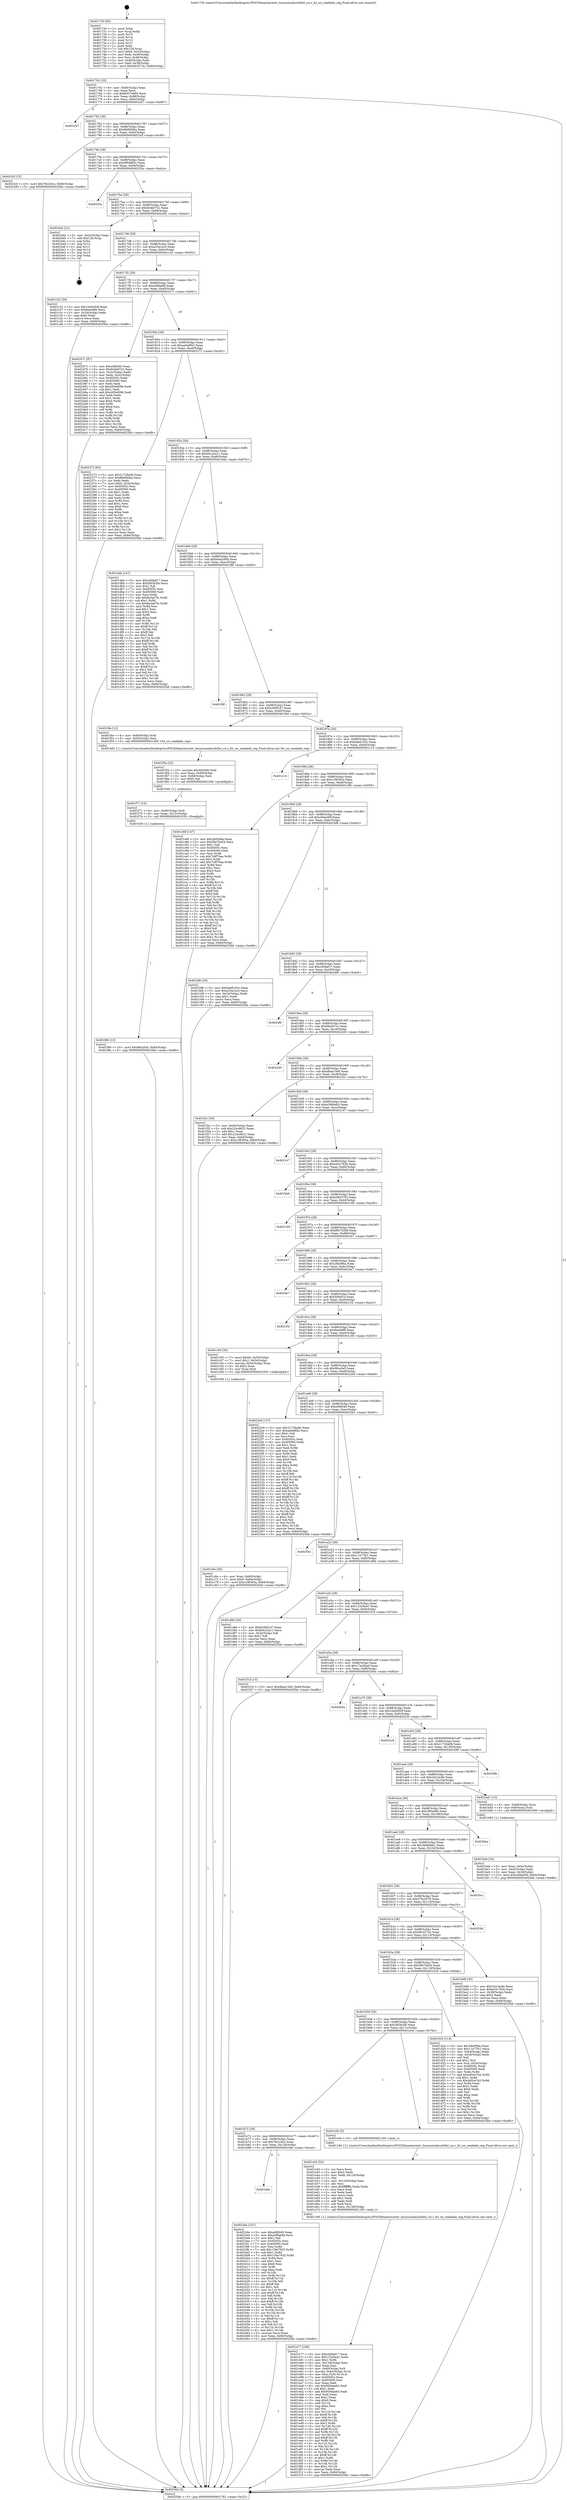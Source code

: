 digraph "0x401730" {
  label = "0x401730 (/mnt/c/Users/mathe/Desktop/tcc/POCII/binaries/extr_linuxsoundsocfslfsl_ssi.c_fsl_ssi_readable_reg_Final-ollvm.out::main(0))"
  labelloc = "t"
  node[shape=record]

  Entry [label="",width=0.3,height=0.3,shape=circle,fillcolor=black,style=filled]
  "0x401762" [label="{
     0x401762 [32]\l
     | [instrs]\l
     &nbsp;&nbsp;0x401762 \<+6\>: mov -0x84(%rbp),%eax\l
     &nbsp;&nbsp;0x401768 \<+2\>: mov %eax,%ecx\l
     &nbsp;&nbsp;0x40176a \<+6\>: sub $0x8457e69d,%ecx\l
     &nbsp;&nbsp;0x401770 \<+6\>: mov %eax,-0x88(%rbp)\l
     &nbsp;&nbsp;0x401776 \<+6\>: mov %ecx,-0x8c(%rbp)\l
     &nbsp;&nbsp;0x40177c \<+6\>: je 00000000004022b7 \<main+0xb87\>\l
  }"]
  "0x4022b7" [label="{
     0x4022b7\l
  }", style=dashed]
  "0x401782" [label="{
     0x401782 [28]\l
     | [instrs]\l
     &nbsp;&nbsp;0x401782 \<+5\>: jmp 0000000000401787 \<main+0x57\>\l
     &nbsp;&nbsp;0x401787 \<+6\>: mov -0x88(%rbp),%eax\l
     &nbsp;&nbsp;0x40178d \<+5\>: sub $0x8b6f40ba,%eax\l
     &nbsp;&nbsp;0x401792 \<+6\>: mov %eax,-0x90(%rbp)\l
     &nbsp;&nbsp;0x401798 \<+6\>: je 00000000004023cf \<main+0xc9f\>\l
  }"]
  Exit [label="",width=0.3,height=0.3,shape=circle,fillcolor=black,style=filled,peripheries=2]
  "0x4023cf" [label="{
     0x4023cf [15]\l
     | [instrs]\l
     &nbsp;&nbsp;0x4023cf \<+10\>: movl $0x7fe224cc,-0x84(%rbp)\l
     &nbsp;&nbsp;0x4023d9 \<+5\>: jmp 00000000004025bb \<main+0xe8b\>\l
  }"]
  "0x40179e" [label="{
     0x40179e [28]\l
     | [instrs]\l
     &nbsp;&nbsp;0x40179e \<+5\>: jmp 00000000004017a3 \<main+0x73\>\l
     &nbsp;&nbsp;0x4017a3 \<+6\>: mov -0x88(%rbp),%eax\l
     &nbsp;&nbsp;0x4017a9 \<+5\>: sub $0x996d8f3c,%eax\l
     &nbsp;&nbsp;0x4017ae \<+6\>: mov %eax,-0x94(%rbp)\l
     &nbsp;&nbsp;0x4017b4 \<+6\>: je 000000000040255a \<main+0xe2a\>\l
  }"]
  "0x401b8e" [label="{
     0x401b8e\l
  }", style=dashed]
  "0x40255a" [label="{
     0x40255a\l
  }", style=dashed]
  "0x4017ba" [label="{
     0x4017ba [28]\l
     | [instrs]\l
     &nbsp;&nbsp;0x4017ba \<+5\>: jmp 00000000004017bf \<main+0x8f\>\l
     &nbsp;&nbsp;0x4017bf \<+6\>: mov -0x88(%rbp),%eax\l
     &nbsp;&nbsp;0x4017c5 \<+5\>: sub $0x9c4b6741,%eax\l
     &nbsp;&nbsp;0x4017ca \<+6\>: mov %eax,-0x98(%rbp)\l
     &nbsp;&nbsp;0x4017d0 \<+6\>: je 00000000004024d2 \<main+0xda2\>\l
  }"]
  "0x4023de" [label="{
     0x4023de [147]\l
     | [instrs]\l
     &nbsp;&nbsp;0x4023de \<+5\>: mov $0xe0fd040,%eax\l
     &nbsp;&nbsp;0x4023e3 \<+5\>: mov $0xa5f6abfd,%ecx\l
     &nbsp;&nbsp;0x4023e8 \<+2\>: mov $0x1,%dl\l
     &nbsp;&nbsp;0x4023ea \<+7\>: mov 0x40505c,%esi\l
     &nbsp;&nbsp;0x4023f1 \<+7\>: mov 0x405060,%edi\l
     &nbsp;&nbsp;0x4023f8 \<+3\>: mov %esi,%r8d\l
     &nbsp;&nbsp;0x4023fb \<+7\>: add $0x139a7925,%r8d\l
     &nbsp;&nbsp;0x402402 \<+4\>: sub $0x1,%r8d\l
     &nbsp;&nbsp;0x402406 \<+7\>: sub $0x139a7925,%r8d\l
     &nbsp;&nbsp;0x40240d \<+4\>: imul %r8d,%esi\l
     &nbsp;&nbsp;0x402411 \<+3\>: and $0x1,%esi\l
     &nbsp;&nbsp;0x402414 \<+3\>: cmp $0x0,%esi\l
     &nbsp;&nbsp;0x402417 \<+4\>: sete %r9b\l
     &nbsp;&nbsp;0x40241b \<+3\>: cmp $0xa,%edi\l
     &nbsp;&nbsp;0x40241e \<+4\>: setl %r10b\l
     &nbsp;&nbsp;0x402422 \<+3\>: mov %r9b,%r11b\l
     &nbsp;&nbsp;0x402425 \<+4\>: xor $0xff,%r11b\l
     &nbsp;&nbsp;0x402429 \<+3\>: mov %r10b,%bl\l
     &nbsp;&nbsp;0x40242c \<+3\>: xor $0xff,%bl\l
     &nbsp;&nbsp;0x40242f \<+3\>: xor $0x1,%dl\l
     &nbsp;&nbsp;0x402432 \<+3\>: mov %r11b,%r14b\l
     &nbsp;&nbsp;0x402435 \<+4\>: and $0xff,%r14b\l
     &nbsp;&nbsp;0x402439 \<+3\>: and %dl,%r9b\l
     &nbsp;&nbsp;0x40243c \<+3\>: mov %bl,%r15b\l
     &nbsp;&nbsp;0x40243f \<+4\>: and $0xff,%r15b\l
     &nbsp;&nbsp;0x402443 \<+3\>: and %dl,%r10b\l
     &nbsp;&nbsp;0x402446 \<+3\>: or %r9b,%r14b\l
     &nbsp;&nbsp;0x402449 \<+3\>: or %r10b,%r15b\l
     &nbsp;&nbsp;0x40244c \<+3\>: xor %r15b,%r14b\l
     &nbsp;&nbsp;0x40244f \<+3\>: or %bl,%r11b\l
     &nbsp;&nbsp;0x402452 \<+4\>: xor $0xff,%r11b\l
     &nbsp;&nbsp;0x402456 \<+3\>: or $0x1,%dl\l
     &nbsp;&nbsp;0x402459 \<+3\>: and %dl,%r11b\l
     &nbsp;&nbsp;0x40245c \<+3\>: or %r11b,%r14b\l
     &nbsp;&nbsp;0x40245f \<+4\>: test $0x1,%r14b\l
     &nbsp;&nbsp;0x402463 \<+3\>: cmovne %ecx,%eax\l
     &nbsp;&nbsp;0x402466 \<+6\>: mov %eax,-0x84(%rbp)\l
     &nbsp;&nbsp;0x40246c \<+5\>: jmp 00000000004025bb \<main+0xe8b\>\l
  }"]
  "0x4024d2" [label="{
     0x4024d2 [21]\l
     | [instrs]\l
     &nbsp;&nbsp;0x4024d2 \<+3\>: mov -0x2c(%rbp),%eax\l
     &nbsp;&nbsp;0x4024d5 \<+7\>: add $0x128,%rsp\l
     &nbsp;&nbsp;0x4024dc \<+1\>: pop %rbx\l
     &nbsp;&nbsp;0x4024dd \<+2\>: pop %r12\l
     &nbsp;&nbsp;0x4024df \<+2\>: pop %r13\l
     &nbsp;&nbsp;0x4024e1 \<+2\>: pop %r14\l
     &nbsp;&nbsp;0x4024e3 \<+2\>: pop %r15\l
     &nbsp;&nbsp;0x4024e5 \<+1\>: pop %rbp\l
     &nbsp;&nbsp;0x4024e6 \<+1\>: ret\l
  }"]
  "0x4017d6" [label="{
     0x4017d6 [28]\l
     | [instrs]\l
     &nbsp;&nbsp;0x4017d6 \<+5\>: jmp 00000000004017db \<main+0xab\>\l
     &nbsp;&nbsp;0x4017db \<+6\>: mov -0x88(%rbp),%eax\l
     &nbsp;&nbsp;0x4017e1 \<+5\>: sub $0xa33a1ec5,%eax\l
     &nbsp;&nbsp;0x4017e6 \<+6\>: mov %eax,-0x9c(%rbp)\l
     &nbsp;&nbsp;0x4017ec \<+6\>: je 0000000000401c32 \<main+0x502\>\l
  }"]
  "0x401f80" [label="{
     0x401f80 [15]\l
     | [instrs]\l
     &nbsp;&nbsp;0x401f80 \<+10\>: movl $0x98ca5a5,-0x84(%rbp)\l
     &nbsp;&nbsp;0x401f8a \<+5\>: jmp 00000000004025bb \<main+0xe8b\>\l
  }"]
  "0x401c32" [label="{
     0x401c32 [30]\l
     | [instrs]\l
     &nbsp;&nbsp;0x401c32 \<+5\>: mov $0x1bd5d50f,%eax\l
     &nbsp;&nbsp;0x401c37 \<+5\>: mov $0x6ee9df8,%ecx\l
     &nbsp;&nbsp;0x401c3c \<+3\>: mov -0x34(%rbp),%edx\l
     &nbsp;&nbsp;0x401c3f \<+3\>: cmp $0x0,%edx\l
     &nbsp;&nbsp;0x401c42 \<+3\>: cmove %ecx,%eax\l
     &nbsp;&nbsp;0x401c45 \<+6\>: mov %eax,-0x84(%rbp)\l
     &nbsp;&nbsp;0x401c4b \<+5\>: jmp 00000000004025bb \<main+0xe8b\>\l
  }"]
  "0x4017f2" [label="{
     0x4017f2 [28]\l
     | [instrs]\l
     &nbsp;&nbsp;0x4017f2 \<+5\>: jmp 00000000004017f7 \<main+0xc7\>\l
     &nbsp;&nbsp;0x4017f7 \<+6\>: mov -0x88(%rbp),%eax\l
     &nbsp;&nbsp;0x4017fd \<+5\>: sub $0xa5f6abfd,%eax\l
     &nbsp;&nbsp;0x401802 \<+6\>: mov %eax,-0xa0(%rbp)\l
     &nbsp;&nbsp;0x401808 \<+6\>: je 0000000000402471 \<main+0xd41\>\l
  }"]
  "0x401f71" [label="{
     0x401f71 [15]\l
     | [instrs]\l
     &nbsp;&nbsp;0x401f71 \<+4\>: mov -0x60(%rbp),%rdi\l
     &nbsp;&nbsp;0x401f75 \<+6\>: mov %eax,-0x12c(%rbp)\l
     &nbsp;&nbsp;0x401f7b \<+5\>: call 0000000000401030 \<free@plt\>\l
     | [calls]\l
     &nbsp;&nbsp;0x401030 \{1\} (unknown)\l
  }"]
  "0x402471" [label="{
     0x402471 [97]\l
     | [instrs]\l
     &nbsp;&nbsp;0x402471 \<+5\>: mov $0xe0fd040,%eax\l
     &nbsp;&nbsp;0x402476 \<+5\>: mov $0x9c4b6741,%ecx\l
     &nbsp;&nbsp;0x40247b \<+3\>: mov -0x3c(%rbp),%edx\l
     &nbsp;&nbsp;0x40247e \<+3\>: mov %edx,-0x2c(%rbp)\l
     &nbsp;&nbsp;0x402481 \<+7\>: mov 0x40505c,%edx\l
     &nbsp;&nbsp;0x402488 \<+7\>: mov 0x405060,%esi\l
     &nbsp;&nbsp;0x40248f \<+2\>: mov %edx,%edi\l
     &nbsp;&nbsp;0x402491 \<+6\>: sub $0xc65bd09b,%edi\l
     &nbsp;&nbsp;0x402497 \<+3\>: sub $0x1,%edi\l
     &nbsp;&nbsp;0x40249a \<+6\>: add $0xc65bd09b,%edi\l
     &nbsp;&nbsp;0x4024a0 \<+3\>: imul %edi,%edx\l
     &nbsp;&nbsp;0x4024a3 \<+3\>: and $0x1,%edx\l
     &nbsp;&nbsp;0x4024a6 \<+3\>: cmp $0x0,%edx\l
     &nbsp;&nbsp;0x4024a9 \<+4\>: sete %r8b\l
     &nbsp;&nbsp;0x4024ad \<+3\>: cmp $0xa,%esi\l
     &nbsp;&nbsp;0x4024b0 \<+4\>: setl %r9b\l
     &nbsp;&nbsp;0x4024b4 \<+3\>: mov %r8b,%r10b\l
     &nbsp;&nbsp;0x4024b7 \<+3\>: and %r9b,%r10b\l
     &nbsp;&nbsp;0x4024ba \<+3\>: xor %r9b,%r8b\l
     &nbsp;&nbsp;0x4024bd \<+3\>: or %r8b,%r10b\l
     &nbsp;&nbsp;0x4024c0 \<+4\>: test $0x1,%r10b\l
     &nbsp;&nbsp;0x4024c4 \<+3\>: cmovne %ecx,%eax\l
     &nbsp;&nbsp;0x4024c7 \<+6\>: mov %eax,-0x84(%rbp)\l
     &nbsp;&nbsp;0x4024cd \<+5\>: jmp 00000000004025bb \<main+0xe8b\>\l
  }"]
  "0x40180e" [label="{
     0x40180e [28]\l
     | [instrs]\l
     &nbsp;&nbsp;0x40180e \<+5\>: jmp 0000000000401813 \<main+0xe3\>\l
     &nbsp;&nbsp;0x401813 \<+6\>: mov -0x88(%rbp),%eax\l
     &nbsp;&nbsp;0x401819 \<+5\>: sub $0xaa6af6b2,%eax\l
     &nbsp;&nbsp;0x40181e \<+6\>: mov %eax,-0xa4(%rbp)\l
     &nbsp;&nbsp;0x401824 \<+6\>: je 0000000000402372 \<main+0xc42\>\l
  }"]
  "0x401f5a" [label="{
     0x401f5a [23]\l
     | [instrs]\l
     &nbsp;&nbsp;0x401f5a \<+10\>: movabs $0x4030d6,%rdi\l
     &nbsp;&nbsp;0x401f64 \<+3\>: mov %eax,-0x68(%rbp)\l
     &nbsp;&nbsp;0x401f67 \<+3\>: mov -0x68(%rbp),%esi\l
     &nbsp;&nbsp;0x401f6a \<+2\>: mov $0x0,%al\l
     &nbsp;&nbsp;0x401f6c \<+5\>: call 0000000000401040 \<printf@plt\>\l
     | [calls]\l
     &nbsp;&nbsp;0x401040 \{1\} (unknown)\l
  }"]
  "0x402372" [label="{
     0x402372 [93]\l
     | [instrs]\l
     &nbsp;&nbsp;0x402372 \<+5\>: mov $0x21726a0b,%eax\l
     &nbsp;&nbsp;0x402377 \<+5\>: mov $0x8b6f40ba,%ecx\l
     &nbsp;&nbsp;0x40237c \<+2\>: xor %edx,%edx\l
     &nbsp;&nbsp;0x40237e \<+7\>: movl $0x0,-0x3c(%rbp)\l
     &nbsp;&nbsp;0x402385 \<+7\>: mov 0x40505c,%esi\l
     &nbsp;&nbsp;0x40238c \<+7\>: mov 0x405060,%edi\l
     &nbsp;&nbsp;0x402393 \<+3\>: sub $0x1,%edx\l
     &nbsp;&nbsp;0x402396 \<+3\>: mov %esi,%r8d\l
     &nbsp;&nbsp;0x402399 \<+3\>: add %edx,%r8d\l
     &nbsp;&nbsp;0x40239c \<+4\>: imul %r8d,%esi\l
     &nbsp;&nbsp;0x4023a0 \<+3\>: and $0x1,%esi\l
     &nbsp;&nbsp;0x4023a3 \<+3\>: cmp $0x0,%esi\l
     &nbsp;&nbsp;0x4023a6 \<+4\>: sete %r9b\l
     &nbsp;&nbsp;0x4023aa \<+3\>: cmp $0xa,%edi\l
     &nbsp;&nbsp;0x4023ad \<+4\>: setl %r10b\l
     &nbsp;&nbsp;0x4023b1 \<+3\>: mov %r9b,%r11b\l
     &nbsp;&nbsp;0x4023b4 \<+3\>: and %r10b,%r11b\l
     &nbsp;&nbsp;0x4023b7 \<+3\>: xor %r10b,%r9b\l
     &nbsp;&nbsp;0x4023ba \<+3\>: or %r9b,%r11b\l
     &nbsp;&nbsp;0x4023bd \<+4\>: test $0x1,%r11b\l
     &nbsp;&nbsp;0x4023c1 \<+3\>: cmovne %ecx,%eax\l
     &nbsp;&nbsp;0x4023c4 \<+6\>: mov %eax,-0x84(%rbp)\l
     &nbsp;&nbsp;0x4023ca \<+5\>: jmp 00000000004025bb \<main+0xe8b\>\l
  }"]
  "0x40182a" [label="{
     0x40182a [28]\l
     | [instrs]\l
     &nbsp;&nbsp;0x40182a \<+5\>: jmp 000000000040182f \<main+0xff\>\l
     &nbsp;&nbsp;0x40182f \<+6\>: mov -0x88(%rbp),%eax\l
     &nbsp;&nbsp;0x401835 \<+5\>: sub $0xb0c22a11,%eax\l
     &nbsp;&nbsp;0x40183a \<+6\>: mov %eax,-0xa8(%rbp)\l
     &nbsp;&nbsp;0x401840 \<+6\>: je 0000000000401dab \<main+0x67b\>\l
  }"]
  "0x401e77" [label="{
     0x401e77 [166]\l
     | [instrs]\l
     &nbsp;&nbsp;0x401e77 \<+5\>: mov $0xcd58af17,%ecx\l
     &nbsp;&nbsp;0x401e7c \<+5\>: mov $0x12326e41,%edx\l
     &nbsp;&nbsp;0x401e81 \<+3\>: mov $0x1,%r8b\l
     &nbsp;&nbsp;0x401e84 \<+6\>: mov -0x128(%rbp),%esi\l
     &nbsp;&nbsp;0x401e8a \<+3\>: imul %eax,%esi\l
     &nbsp;&nbsp;0x401e8d \<+4\>: mov -0x60(%rbp),%r9\l
     &nbsp;&nbsp;0x401e91 \<+4\>: movslq -0x64(%rbp),%r10\l
     &nbsp;&nbsp;0x401e95 \<+4\>: mov %esi,(%r9,%r10,4)\l
     &nbsp;&nbsp;0x401e99 \<+7\>: mov 0x40505c,%eax\l
     &nbsp;&nbsp;0x401ea0 \<+7\>: mov 0x405060,%esi\l
     &nbsp;&nbsp;0x401ea7 \<+2\>: mov %eax,%edi\l
     &nbsp;&nbsp;0x401ea9 \<+6\>: sub $0x950dae63,%edi\l
     &nbsp;&nbsp;0x401eaf \<+3\>: sub $0x1,%edi\l
     &nbsp;&nbsp;0x401eb2 \<+6\>: add $0x950dae63,%edi\l
     &nbsp;&nbsp;0x401eb8 \<+3\>: imul %edi,%eax\l
     &nbsp;&nbsp;0x401ebb \<+3\>: and $0x1,%eax\l
     &nbsp;&nbsp;0x401ebe \<+3\>: cmp $0x0,%eax\l
     &nbsp;&nbsp;0x401ec1 \<+4\>: sete %r11b\l
     &nbsp;&nbsp;0x401ec5 \<+3\>: cmp $0xa,%esi\l
     &nbsp;&nbsp;0x401ec8 \<+3\>: setl %bl\l
     &nbsp;&nbsp;0x401ecb \<+3\>: mov %r11b,%r14b\l
     &nbsp;&nbsp;0x401ece \<+4\>: xor $0xff,%r14b\l
     &nbsp;&nbsp;0x401ed2 \<+3\>: mov %bl,%r15b\l
     &nbsp;&nbsp;0x401ed5 \<+4\>: xor $0xff,%r15b\l
     &nbsp;&nbsp;0x401ed9 \<+4\>: xor $0x1,%r8b\l
     &nbsp;&nbsp;0x401edd \<+3\>: mov %r14b,%r12b\l
     &nbsp;&nbsp;0x401ee0 \<+4\>: and $0xff,%r12b\l
     &nbsp;&nbsp;0x401ee4 \<+3\>: and %r8b,%r11b\l
     &nbsp;&nbsp;0x401ee7 \<+3\>: mov %r15b,%r13b\l
     &nbsp;&nbsp;0x401eea \<+4\>: and $0xff,%r13b\l
     &nbsp;&nbsp;0x401eee \<+3\>: and %r8b,%bl\l
     &nbsp;&nbsp;0x401ef1 \<+3\>: or %r11b,%r12b\l
     &nbsp;&nbsp;0x401ef4 \<+3\>: or %bl,%r13b\l
     &nbsp;&nbsp;0x401ef7 \<+3\>: xor %r13b,%r12b\l
     &nbsp;&nbsp;0x401efa \<+3\>: or %r15b,%r14b\l
     &nbsp;&nbsp;0x401efd \<+4\>: xor $0xff,%r14b\l
     &nbsp;&nbsp;0x401f01 \<+4\>: or $0x1,%r8b\l
     &nbsp;&nbsp;0x401f05 \<+3\>: and %r8b,%r14b\l
     &nbsp;&nbsp;0x401f08 \<+3\>: or %r14b,%r12b\l
     &nbsp;&nbsp;0x401f0b \<+4\>: test $0x1,%r12b\l
     &nbsp;&nbsp;0x401f0f \<+3\>: cmovne %edx,%ecx\l
     &nbsp;&nbsp;0x401f12 \<+6\>: mov %ecx,-0x84(%rbp)\l
     &nbsp;&nbsp;0x401f18 \<+5\>: jmp 00000000004025bb \<main+0xe8b\>\l
  }"]
  "0x401dab" [label="{
     0x401dab [147]\l
     | [instrs]\l
     &nbsp;&nbsp;0x401dab \<+5\>: mov $0xcd58af17,%eax\l
     &nbsp;&nbsp;0x401db0 \<+5\>: mov $0x5bf3b2fe,%ecx\l
     &nbsp;&nbsp;0x401db5 \<+2\>: mov $0x1,%dl\l
     &nbsp;&nbsp;0x401db7 \<+7\>: mov 0x40505c,%esi\l
     &nbsp;&nbsp;0x401dbe \<+7\>: mov 0x405060,%edi\l
     &nbsp;&nbsp;0x401dc5 \<+3\>: mov %esi,%r8d\l
     &nbsp;&nbsp;0x401dc8 \<+7\>: add $0x8a3ad7fc,%r8d\l
     &nbsp;&nbsp;0x401dcf \<+4\>: sub $0x1,%r8d\l
     &nbsp;&nbsp;0x401dd3 \<+7\>: sub $0x8a3ad7fc,%r8d\l
     &nbsp;&nbsp;0x401dda \<+4\>: imul %r8d,%esi\l
     &nbsp;&nbsp;0x401dde \<+3\>: and $0x1,%esi\l
     &nbsp;&nbsp;0x401de1 \<+3\>: cmp $0x0,%esi\l
     &nbsp;&nbsp;0x401de4 \<+4\>: sete %r9b\l
     &nbsp;&nbsp;0x401de8 \<+3\>: cmp $0xa,%edi\l
     &nbsp;&nbsp;0x401deb \<+4\>: setl %r10b\l
     &nbsp;&nbsp;0x401def \<+3\>: mov %r9b,%r11b\l
     &nbsp;&nbsp;0x401df2 \<+4\>: xor $0xff,%r11b\l
     &nbsp;&nbsp;0x401df6 \<+3\>: mov %r10b,%bl\l
     &nbsp;&nbsp;0x401df9 \<+3\>: xor $0xff,%bl\l
     &nbsp;&nbsp;0x401dfc \<+3\>: xor $0x1,%dl\l
     &nbsp;&nbsp;0x401dff \<+3\>: mov %r11b,%r14b\l
     &nbsp;&nbsp;0x401e02 \<+4\>: and $0xff,%r14b\l
     &nbsp;&nbsp;0x401e06 \<+3\>: and %dl,%r9b\l
     &nbsp;&nbsp;0x401e09 \<+3\>: mov %bl,%r15b\l
     &nbsp;&nbsp;0x401e0c \<+4\>: and $0xff,%r15b\l
     &nbsp;&nbsp;0x401e10 \<+3\>: and %dl,%r10b\l
     &nbsp;&nbsp;0x401e13 \<+3\>: or %r9b,%r14b\l
     &nbsp;&nbsp;0x401e16 \<+3\>: or %r10b,%r15b\l
     &nbsp;&nbsp;0x401e19 \<+3\>: xor %r15b,%r14b\l
     &nbsp;&nbsp;0x401e1c \<+3\>: or %bl,%r11b\l
     &nbsp;&nbsp;0x401e1f \<+4\>: xor $0xff,%r11b\l
     &nbsp;&nbsp;0x401e23 \<+3\>: or $0x1,%dl\l
     &nbsp;&nbsp;0x401e26 \<+3\>: and %dl,%r11b\l
     &nbsp;&nbsp;0x401e29 \<+3\>: or %r11b,%r14b\l
     &nbsp;&nbsp;0x401e2c \<+4\>: test $0x1,%r14b\l
     &nbsp;&nbsp;0x401e30 \<+3\>: cmovne %ecx,%eax\l
     &nbsp;&nbsp;0x401e33 \<+6\>: mov %eax,-0x84(%rbp)\l
     &nbsp;&nbsp;0x401e39 \<+5\>: jmp 00000000004025bb \<main+0xe8b\>\l
  }"]
  "0x401846" [label="{
     0x401846 [28]\l
     | [instrs]\l
     &nbsp;&nbsp;0x401846 \<+5\>: jmp 000000000040184b \<main+0x11b\>\l
     &nbsp;&nbsp;0x40184b \<+6\>: mov -0x88(%rbp),%eax\l
     &nbsp;&nbsp;0x401851 \<+5\>: sub $0xb0ea260d,%eax\l
     &nbsp;&nbsp;0x401856 \<+6\>: mov %eax,-0xac(%rbp)\l
     &nbsp;&nbsp;0x40185c \<+6\>: je 0000000000401f8f \<main+0x85f\>\l
  }"]
  "0x401e43" [label="{
     0x401e43 [52]\l
     | [instrs]\l
     &nbsp;&nbsp;0x401e43 \<+2\>: xor %ecx,%ecx\l
     &nbsp;&nbsp;0x401e45 \<+5\>: mov $0x2,%edx\l
     &nbsp;&nbsp;0x401e4a \<+6\>: mov %edx,-0x124(%rbp)\l
     &nbsp;&nbsp;0x401e50 \<+1\>: cltd\l
     &nbsp;&nbsp;0x401e51 \<+6\>: mov -0x124(%rbp),%esi\l
     &nbsp;&nbsp;0x401e57 \<+2\>: idiv %esi\l
     &nbsp;&nbsp;0x401e59 \<+6\>: imul $0xfffffffe,%edx,%edx\l
     &nbsp;&nbsp;0x401e5f \<+2\>: mov %ecx,%edi\l
     &nbsp;&nbsp;0x401e61 \<+2\>: sub %edx,%edi\l
     &nbsp;&nbsp;0x401e63 \<+2\>: mov %ecx,%edx\l
     &nbsp;&nbsp;0x401e65 \<+3\>: sub $0x1,%edx\l
     &nbsp;&nbsp;0x401e68 \<+2\>: add %edx,%edi\l
     &nbsp;&nbsp;0x401e6a \<+2\>: sub %edi,%ecx\l
     &nbsp;&nbsp;0x401e6c \<+6\>: mov %ecx,-0x128(%rbp)\l
     &nbsp;&nbsp;0x401e72 \<+5\>: call 0000000000401160 \<next_i\>\l
     | [calls]\l
     &nbsp;&nbsp;0x401160 \{1\} (/mnt/c/Users/mathe/Desktop/tcc/POCII/binaries/extr_linuxsoundsocfslfsl_ssi.c_fsl_ssi_readable_reg_Final-ollvm.out::next_i)\l
  }"]
  "0x401f8f" [label="{
     0x401f8f\l
  }", style=dashed]
  "0x401862" [label="{
     0x401862 [28]\l
     | [instrs]\l
     &nbsp;&nbsp;0x401862 \<+5\>: jmp 0000000000401867 \<main+0x137\>\l
     &nbsp;&nbsp;0x401867 \<+6\>: mov -0x88(%rbp),%eax\l
     &nbsp;&nbsp;0x40186d \<+5\>: sub $0xb290f1d7,%eax\l
     &nbsp;&nbsp;0x401872 \<+6\>: mov %eax,-0xb0(%rbp)\l
     &nbsp;&nbsp;0x401878 \<+6\>: je 0000000000401f4e \<main+0x81e\>\l
  }"]
  "0x401b72" [label="{
     0x401b72 [28]\l
     | [instrs]\l
     &nbsp;&nbsp;0x401b72 \<+5\>: jmp 0000000000401b77 \<main+0x447\>\l
     &nbsp;&nbsp;0x401b77 \<+6\>: mov -0x88(%rbp),%eax\l
     &nbsp;&nbsp;0x401b7d \<+5\>: sub $0x7fe224cc,%eax\l
     &nbsp;&nbsp;0x401b82 \<+6\>: mov %eax,-0x120(%rbp)\l
     &nbsp;&nbsp;0x401b88 \<+6\>: je 00000000004023de \<main+0xcae\>\l
  }"]
  "0x401f4e" [label="{
     0x401f4e [12]\l
     | [instrs]\l
     &nbsp;&nbsp;0x401f4e \<+4\>: mov -0x60(%rbp),%rdi\l
     &nbsp;&nbsp;0x401f52 \<+3\>: mov -0x50(%rbp),%esi\l
     &nbsp;&nbsp;0x401f55 \<+5\>: call 0000000000401400 \<fsl_ssi_readable_reg\>\l
     | [calls]\l
     &nbsp;&nbsp;0x401400 \{1\} (/mnt/c/Users/mathe/Desktop/tcc/POCII/binaries/extr_linuxsoundsocfslfsl_ssi.c_fsl_ssi_readable_reg_Final-ollvm.out::fsl_ssi_readable_reg)\l
  }"]
  "0x40187e" [label="{
     0x40187e [28]\l
     | [instrs]\l
     &nbsp;&nbsp;0x40187e \<+5\>: jmp 0000000000401883 \<main+0x153\>\l
     &nbsp;&nbsp;0x401883 \<+6\>: mov -0x88(%rbp),%eax\l
     &nbsp;&nbsp;0x401889 \<+5\>: sub $0xbab6162c,%eax\l
     &nbsp;&nbsp;0x40188e \<+6\>: mov %eax,-0xb4(%rbp)\l
     &nbsp;&nbsp;0x401894 \<+6\>: je 0000000000401c14 \<main+0x4e4\>\l
  }"]
  "0x401e3e" [label="{
     0x401e3e [5]\l
     | [instrs]\l
     &nbsp;&nbsp;0x401e3e \<+5\>: call 0000000000401160 \<next_i\>\l
     | [calls]\l
     &nbsp;&nbsp;0x401160 \{1\} (/mnt/c/Users/mathe/Desktop/tcc/POCII/binaries/extr_linuxsoundsocfslfsl_ssi.c_fsl_ssi_readable_reg_Final-ollvm.out::next_i)\l
  }"]
  "0x401c14" [label="{
     0x401c14\l
  }", style=dashed]
  "0x40189a" [label="{
     0x40189a [28]\l
     | [instrs]\l
     &nbsp;&nbsp;0x40189a \<+5\>: jmp 000000000040189f \<main+0x16f\>\l
     &nbsp;&nbsp;0x40189f \<+6\>: mov -0x88(%rbp),%eax\l
     &nbsp;&nbsp;0x4018a5 \<+5\>: sub $0xc1f8393a,%eax\l
     &nbsp;&nbsp;0x4018aa \<+6\>: mov %eax,-0xb8(%rbp)\l
     &nbsp;&nbsp;0x4018b0 \<+6\>: je 0000000000401c88 \<main+0x558\>\l
  }"]
  "0x401b56" [label="{
     0x401b56 [28]\l
     | [instrs]\l
     &nbsp;&nbsp;0x401b56 \<+5\>: jmp 0000000000401b5b \<main+0x42b\>\l
     &nbsp;&nbsp;0x401b5b \<+6\>: mov -0x88(%rbp),%eax\l
     &nbsp;&nbsp;0x401b61 \<+5\>: sub $0x5bf3b2fe,%eax\l
     &nbsp;&nbsp;0x401b66 \<+6\>: mov %eax,-0x11c(%rbp)\l
     &nbsp;&nbsp;0x401b6c \<+6\>: je 0000000000401e3e \<main+0x70e\>\l
  }"]
  "0x401c88" [label="{
     0x401c88 [147]\l
     | [instrs]\l
     &nbsp;&nbsp;0x401c88 \<+5\>: mov $0x28d39ba,%eax\l
     &nbsp;&nbsp;0x401c8d \<+5\>: mov $0x58e70e54,%ecx\l
     &nbsp;&nbsp;0x401c92 \<+2\>: mov $0x1,%dl\l
     &nbsp;&nbsp;0x401c94 \<+7\>: mov 0x40505c,%esi\l
     &nbsp;&nbsp;0x401c9b \<+7\>: mov 0x405060,%edi\l
     &nbsp;&nbsp;0x401ca2 \<+3\>: mov %esi,%r8d\l
     &nbsp;&nbsp;0x401ca5 \<+7\>: sub $0x7c9f70aa,%r8d\l
     &nbsp;&nbsp;0x401cac \<+4\>: sub $0x1,%r8d\l
     &nbsp;&nbsp;0x401cb0 \<+7\>: add $0x7c9f70aa,%r8d\l
     &nbsp;&nbsp;0x401cb7 \<+4\>: imul %r8d,%esi\l
     &nbsp;&nbsp;0x401cbb \<+3\>: and $0x1,%esi\l
     &nbsp;&nbsp;0x401cbe \<+3\>: cmp $0x0,%esi\l
     &nbsp;&nbsp;0x401cc1 \<+4\>: sete %r9b\l
     &nbsp;&nbsp;0x401cc5 \<+3\>: cmp $0xa,%edi\l
     &nbsp;&nbsp;0x401cc8 \<+4\>: setl %r10b\l
     &nbsp;&nbsp;0x401ccc \<+3\>: mov %r9b,%r11b\l
     &nbsp;&nbsp;0x401ccf \<+4\>: xor $0xff,%r11b\l
     &nbsp;&nbsp;0x401cd3 \<+3\>: mov %r10b,%bl\l
     &nbsp;&nbsp;0x401cd6 \<+3\>: xor $0xff,%bl\l
     &nbsp;&nbsp;0x401cd9 \<+3\>: xor $0x0,%dl\l
     &nbsp;&nbsp;0x401cdc \<+3\>: mov %r11b,%r14b\l
     &nbsp;&nbsp;0x401cdf \<+4\>: and $0x0,%r14b\l
     &nbsp;&nbsp;0x401ce3 \<+3\>: and %dl,%r9b\l
     &nbsp;&nbsp;0x401ce6 \<+3\>: mov %bl,%r15b\l
     &nbsp;&nbsp;0x401ce9 \<+4\>: and $0x0,%r15b\l
     &nbsp;&nbsp;0x401ced \<+3\>: and %dl,%r10b\l
     &nbsp;&nbsp;0x401cf0 \<+3\>: or %r9b,%r14b\l
     &nbsp;&nbsp;0x401cf3 \<+3\>: or %r10b,%r15b\l
     &nbsp;&nbsp;0x401cf6 \<+3\>: xor %r15b,%r14b\l
     &nbsp;&nbsp;0x401cf9 \<+3\>: or %bl,%r11b\l
     &nbsp;&nbsp;0x401cfc \<+4\>: xor $0xff,%r11b\l
     &nbsp;&nbsp;0x401d00 \<+3\>: or $0x0,%dl\l
     &nbsp;&nbsp;0x401d03 \<+3\>: and %dl,%r11b\l
     &nbsp;&nbsp;0x401d06 \<+3\>: or %r11b,%r14b\l
     &nbsp;&nbsp;0x401d09 \<+4\>: test $0x1,%r14b\l
     &nbsp;&nbsp;0x401d0d \<+3\>: cmovne %ecx,%eax\l
     &nbsp;&nbsp;0x401d10 \<+6\>: mov %eax,-0x84(%rbp)\l
     &nbsp;&nbsp;0x401d16 \<+5\>: jmp 00000000004025bb \<main+0xe8b\>\l
  }"]
  "0x4018b6" [label="{
     0x4018b6 [28]\l
     | [instrs]\l
     &nbsp;&nbsp;0x4018b6 \<+5\>: jmp 00000000004018bb \<main+0x18b\>\l
     &nbsp;&nbsp;0x4018bb \<+6\>: mov -0x88(%rbp),%eax\l
     &nbsp;&nbsp;0x4018c1 \<+5\>: sub $0xc9dee95f,%eax\l
     &nbsp;&nbsp;0x4018c6 \<+6\>: mov %eax,-0xbc(%rbp)\l
     &nbsp;&nbsp;0x4018cc \<+6\>: je 0000000000401bf6 \<main+0x4c6\>\l
  }"]
  "0x401d1b" [label="{
     0x401d1b [114]\l
     | [instrs]\l
     &nbsp;&nbsp;0x401d1b \<+5\>: mov $0x28d39ba,%eax\l
     &nbsp;&nbsp;0x401d20 \<+5\>: mov $0x11e77fc1,%ecx\l
     &nbsp;&nbsp;0x401d25 \<+3\>: mov -0x64(%rbp),%edx\l
     &nbsp;&nbsp;0x401d28 \<+3\>: cmp -0x54(%rbp),%edx\l
     &nbsp;&nbsp;0x401d2b \<+4\>: setl %sil\l
     &nbsp;&nbsp;0x401d2f \<+4\>: and $0x1,%sil\l
     &nbsp;&nbsp;0x401d33 \<+4\>: mov %sil,-0x2e(%rbp)\l
     &nbsp;&nbsp;0x401d37 \<+7\>: mov 0x40505c,%edx\l
     &nbsp;&nbsp;0x401d3e \<+7\>: mov 0x405060,%edi\l
     &nbsp;&nbsp;0x401d45 \<+3\>: mov %edx,%r8d\l
     &nbsp;&nbsp;0x401d48 \<+7\>: add $0x4d5ce7e2,%r8d\l
     &nbsp;&nbsp;0x401d4f \<+4\>: sub $0x1,%r8d\l
     &nbsp;&nbsp;0x401d53 \<+7\>: sub $0x4d5ce7e2,%r8d\l
     &nbsp;&nbsp;0x401d5a \<+4\>: imul %r8d,%edx\l
     &nbsp;&nbsp;0x401d5e \<+3\>: and $0x1,%edx\l
     &nbsp;&nbsp;0x401d61 \<+3\>: cmp $0x0,%edx\l
     &nbsp;&nbsp;0x401d64 \<+4\>: sete %sil\l
     &nbsp;&nbsp;0x401d68 \<+3\>: cmp $0xa,%edi\l
     &nbsp;&nbsp;0x401d6b \<+4\>: setl %r9b\l
     &nbsp;&nbsp;0x401d6f \<+3\>: mov %sil,%r10b\l
     &nbsp;&nbsp;0x401d72 \<+3\>: and %r9b,%r10b\l
     &nbsp;&nbsp;0x401d75 \<+3\>: xor %r9b,%sil\l
     &nbsp;&nbsp;0x401d78 \<+3\>: or %sil,%r10b\l
     &nbsp;&nbsp;0x401d7b \<+4\>: test $0x1,%r10b\l
     &nbsp;&nbsp;0x401d7f \<+3\>: cmovne %ecx,%eax\l
     &nbsp;&nbsp;0x401d82 \<+6\>: mov %eax,-0x84(%rbp)\l
     &nbsp;&nbsp;0x401d88 \<+5\>: jmp 00000000004025bb \<main+0xe8b\>\l
  }"]
  "0x401bf6" [label="{
     0x401bf6 [30]\l
     | [instrs]\l
     &nbsp;&nbsp;0x401bf6 \<+5\>: mov $0xbab6162c,%eax\l
     &nbsp;&nbsp;0x401bfb \<+5\>: mov $0xa33a1ec5,%ecx\l
     &nbsp;&nbsp;0x401c00 \<+3\>: mov -0x34(%rbp),%edx\l
     &nbsp;&nbsp;0x401c03 \<+3\>: cmp $0x1,%edx\l
     &nbsp;&nbsp;0x401c06 \<+3\>: cmovl %ecx,%eax\l
     &nbsp;&nbsp;0x401c09 \<+6\>: mov %eax,-0x84(%rbp)\l
     &nbsp;&nbsp;0x401c0f \<+5\>: jmp 00000000004025bb \<main+0xe8b\>\l
  }"]
  "0x4018d2" [label="{
     0x4018d2 [28]\l
     | [instrs]\l
     &nbsp;&nbsp;0x4018d2 \<+5\>: jmp 00000000004018d7 \<main+0x1a7\>\l
     &nbsp;&nbsp;0x4018d7 \<+6\>: mov -0x88(%rbp),%eax\l
     &nbsp;&nbsp;0x4018dd \<+5\>: sub $0xcd58af17,%eax\l
     &nbsp;&nbsp;0x4018e2 \<+6\>: mov %eax,-0xc0(%rbp)\l
     &nbsp;&nbsp;0x4018e8 \<+6\>: je 00000000004024f6 \<main+0xdc6\>\l
  }"]
  "0x401c6e" [label="{
     0x401c6e [26]\l
     | [instrs]\l
     &nbsp;&nbsp;0x401c6e \<+4\>: mov %rax,-0x60(%rbp)\l
     &nbsp;&nbsp;0x401c72 \<+7\>: movl $0x0,-0x64(%rbp)\l
     &nbsp;&nbsp;0x401c79 \<+10\>: movl $0xc1f8393a,-0x84(%rbp)\l
     &nbsp;&nbsp;0x401c83 \<+5\>: jmp 00000000004025bb \<main+0xe8b\>\l
  }"]
  "0x4024f6" [label="{
     0x4024f6\l
  }", style=dashed]
  "0x4018ee" [label="{
     0x4018ee [28]\l
     | [instrs]\l
     &nbsp;&nbsp;0x4018ee \<+5\>: jmp 00000000004018f3 \<main+0x1c3\>\l
     &nbsp;&nbsp;0x4018f3 \<+6\>: mov -0x88(%rbp),%eax\l
     &nbsp;&nbsp;0x4018f9 \<+5\>: sub $0xd9a5b7cc,%eax\l
     &nbsp;&nbsp;0x4018fe \<+6\>: mov %eax,-0xc4(%rbp)\l
     &nbsp;&nbsp;0x401904 \<+6\>: je 00000000004022d5 \<main+0xba5\>\l
  }"]
  "0x401bde" [label="{
     0x401bde [24]\l
     | [instrs]\l
     &nbsp;&nbsp;0x401bde \<+3\>: mov %eax,-0x4c(%rbp)\l
     &nbsp;&nbsp;0x401be1 \<+3\>: mov -0x4c(%rbp),%eax\l
     &nbsp;&nbsp;0x401be4 \<+3\>: mov %eax,-0x34(%rbp)\l
     &nbsp;&nbsp;0x401be7 \<+10\>: movl $0xc9dee95f,-0x84(%rbp)\l
     &nbsp;&nbsp;0x401bf1 \<+5\>: jmp 00000000004025bb \<main+0xe8b\>\l
  }"]
  "0x4022d5" [label="{
     0x4022d5\l
  }", style=dashed]
  "0x40190a" [label="{
     0x40190a [28]\l
     | [instrs]\l
     &nbsp;&nbsp;0x40190a \<+5\>: jmp 000000000040190f \<main+0x1df\>\l
     &nbsp;&nbsp;0x40190f \<+6\>: mov -0x88(%rbp),%eax\l
     &nbsp;&nbsp;0x401915 \<+5\>: sub $0xdbae15e6,%eax\l
     &nbsp;&nbsp;0x40191a \<+6\>: mov %eax,-0xc8(%rbp)\l
     &nbsp;&nbsp;0x401920 \<+6\>: je 0000000000401f2c \<main+0x7fc\>\l
  }"]
  "0x401730" [label="{
     0x401730 [50]\l
     | [instrs]\l
     &nbsp;&nbsp;0x401730 \<+1\>: push %rbp\l
     &nbsp;&nbsp;0x401731 \<+3\>: mov %rsp,%rbp\l
     &nbsp;&nbsp;0x401734 \<+2\>: push %r15\l
     &nbsp;&nbsp;0x401736 \<+2\>: push %r14\l
     &nbsp;&nbsp;0x401738 \<+2\>: push %r13\l
     &nbsp;&nbsp;0x40173a \<+2\>: push %r12\l
     &nbsp;&nbsp;0x40173c \<+1\>: push %rbx\l
     &nbsp;&nbsp;0x40173d \<+7\>: sub $0x128,%rsp\l
     &nbsp;&nbsp;0x401744 \<+7\>: movl $0x0,-0x3c(%rbp)\l
     &nbsp;&nbsp;0x40174b \<+3\>: mov %edi,-0x40(%rbp)\l
     &nbsp;&nbsp;0x40174e \<+4\>: mov %rsi,-0x48(%rbp)\l
     &nbsp;&nbsp;0x401752 \<+3\>: mov -0x40(%rbp),%edi\l
     &nbsp;&nbsp;0x401755 \<+3\>: mov %edi,-0x38(%rbp)\l
     &nbsp;&nbsp;0x401758 \<+10\>: movl $0x48c5274c,-0x84(%rbp)\l
  }"]
  "0x401f2c" [label="{
     0x401f2c [34]\l
     | [instrs]\l
     &nbsp;&nbsp;0x401f2c \<+3\>: mov -0x64(%rbp),%eax\l
     &nbsp;&nbsp;0x401f2f \<+5\>: sub $0x224c6631,%eax\l
     &nbsp;&nbsp;0x401f34 \<+3\>: add $0x1,%eax\l
     &nbsp;&nbsp;0x401f37 \<+5\>: add $0x224c6631,%eax\l
     &nbsp;&nbsp;0x401f3c \<+3\>: mov %eax,-0x64(%rbp)\l
     &nbsp;&nbsp;0x401f3f \<+10\>: movl $0xc1f8393a,-0x84(%rbp)\l
     &nbsp;&nbsp;0x401f49 \<+5\>: jmp 00000000004025bb \<main+0xe8b\>\l
  }"]
  "0x401926" [label="{
     0x401926 [28]\l
     | [instrs]\l
     &nbsp;&nbsp;0x401926 \<+5\>: jmp 000000000040192b \<main+0x1fb\>\l
     &nbsp;&nbsp;0x40192b \<+6\>: mov -0x88(%rbp),%eax\l
     &nbsp;&nbsp;0x401931 \<+5\>: sub $0xe3906ab5,%eax\l
     &nbsp;&nbsp;0x401936 \<+6\>: mov %eax,-0xcc(%rbp)\l
     &nbsp;&nbsp;0x40193c \<+6\>: je 0000000000402147 \<main+0xa17\>\l
  }"]
  "0x4025bb" [label="{
     0x4025bb [5]\l
     | [instrs]\l
     &nbsp;&nbsp;0x4025bb \<+5\>: jmp 0000000000401762 \<main+0x32\>\l
  }"]
  "0x402147" [label="{
     0x402147\l
  }", style=dashed]
  "0x401942" [label="{
     0x401942 [28]\l
     | [instrs]\l
     &nbsp;&nbsp;0x401942 \<+5\>: jmp 0000000000401947 \<main+0x217\>\l
     &nbsp;&nbsp;0x401947 \<+6\>: mov -0x88(%rbp),%eax\l
     &nbsp;&nbsp;0x40194d \<+5\>: sub $0xe43c792b,%eax\l
     &nbsp;&nbsp;0x401952 \<+6\>: mov %eax,-0xd0(%rbp)\l
     &nbsp;&nbsp;0x401958 \<+6\>: je 0000000000401bb6 \<main+0x486\>\l
  }"]
  "0x401b3a" [label="{
     0x401b3a [28]\l
     | [instrs]\l
     &nbsp;&nbsp;0x401b3a \<+5\>: jmp 0000000000401b3f \<main+0x40f\>\l
     &nbsp;&nbsp;0x401b3f \<+6\>: mov -0x88(%rbp),%eax\l
     &nbsp;&nbsp;0x401b45 \<+5\>: sub $0x58e70e54,%eax\l
     &nbsp;&nbsp;0x401b4a \<+6\>: mov %eax,-0x118(%rbp)\l
     &nbsp;&nbsp;0x401b50 \<+6\>: je 0000000000401d1b \<main+0x5eb\>\l
  }"]
  "0x401bb6" [label="{
     0x401bb6\l
  }", style=dashed]
  "0x40195e" [label="{
     0x40195e [28]\l
     | [instrs]\l
     &nbsp;&nbsp;0x40195e \<+5\>: jmp 0000000000401963 \<main+0x233\>\l
     &nbsp;&nbsp;0x401963 \<+6\>: mov -0x88(%rbp),%eax\l
     &nbsp;&nbsp;0x401969 \<+5\>: sub $0xed823702,%eax\l
     &nbsp;&nbsp;0x40196e \<+6\>: mov %eax,-0xd4(%rbp)\l
     &nbsp;&nbsp;0x401974 \<+6\>: je 0000000000402169 \<main+0xa39\>\l
  }"]
  "0x401b98" [label="{
     0x401b98 [30]\l
     | [instrs]\l
     &nbsp;&nbsp;0x401b98 \<+5\>: mov $0x242c4c9e,%eax\l
     &nbsp;&nbsp;0x401b9d \<+5\>: mov $0xe43c792b,%ecx\l
     &nbsp;&nbsp;0x401ba2 \<+3\>: mov -0x38(%rbp),%edx\l
     &nbsp;&nbsp;0x401ba5 \<+3\>: cmp $0x2,%edx\l
     &nbsp;&nbsp;0x401ba8 \<+3\>: cmovne %ecx,%eax\l
     &nbsp;&nbsp;0x401bab \<+6\>: mov %eax,-0x84(%rbp)\l
     &nbsp;&nbsp;0x401bb1 \<+5\>: jmp 00000000004025bb \<main+0xe8b\>\l
  }"]
  "0x402169" [label="{
     0x402169\l
  }", style=dashed]
  "0x40197a" [label="{
     0x40197a [28]\l
     | [instrs]\l
     &nbsp;&nbsp;0x40197a \<+5\>: jmp 000000000040197f \<main+0x24f\>\l
     &nbsp;&nbsp;0x40197f \<+6\>: mov -0x88(%rbp),%eax\l
     &nbsp;&nbsp;0x401985 \<+5\>: sub $0xf84702b9,%eax\l
     &nbsp;&nbsp;0x40198a \<+6\>: mov %eax,-0xd8(%rbp)\l
     &nbsp;&nbsp;0x401990 \<+6\>: je 0000000000401fc7 \<main+0x897\>\l
  }"]
  "0x401b1e" [label="{
     0x401b1e [28]\l
     | [instrs]\l
     &nbsp;&nbsp;0x401b1e \<+5\>: jmp 0000000000401b23 \<main+0x3f3\>\l
     &nbsp;&nbsp;0x401b23 \<+6\>: mov -0x88(%rbp),%eax\l
     &nbsp;&nbsp;0x401b29 \<+5\>: sub $0x48c5274c,%eax\l
     &nbsp;&nbsp;0x401b2e \<+6\>: mov %eax,-0x114(%rbp)\l
     &nbsp;&nbsp;0x401b34 \<+6\>: je 0000000000401b98 \<main+0x468\>\l
  }"]
  "0x401fc7" [label="{
     0x401fc7\l
  }", style=dashed]
  "0x401996" [label="{
     0x401996 [28]\l
     | [instrs]\l
     &nbsp;&nbsp;0x401996 \<+5\>: jmp 000000000040199b \<main+0x26b\>\l
     &nbsp;&nbsp;0x40199b \<+6\>: mov -0x88(%rbp),%eax\l
     &nbsp;&nbsp;0x4019a1 \<+5\>: sub $0x28d39ba,%eax\l
     &nbsp;&nbsp;0x4019a6 \<+6\>: mov %eax,-0xdc(%rbp)\l
     &nbsp;&nbsp;0x4019ac \<+6\>: je 00000000004024e7 \<main+0xdb7\>\l
  }"]
  "0x40254b" [label="{
     0x40254b\l
  }", style=dashed]
  "0x4024e7" [label="{
     0x4024e7\l
  }", style=dashed]
  "0x4019b2" [label="{
     0x4019b2 [28]\l
     | [instrs]\l
     &nbsp;&nbsp;0x4019b2 \<+5\>: jmp 00000000004019b7 \<main+0x287\>\l
     &nbsp;&nbsp;0x4019b7 \<+6\>: mov -0x88(%rbp),%eax\l
     &nbsp;&nbsp;0x4019bd \<+5\>: sub $0x50b4f1e,%eax\l
     &nbsp;&nbsp;0x4019c2 \<+6\>: mov %eax,-0xe0(%rbp)\l
     &nbsp;&nbsp;0x4019c8 \<+6\>: je 00000000004021f2 \<main+0xac2\>\l
  }"]
  "0x401b02" [label="{
     0x401b02 [28]\l
     | [instrs]\l
     &nbsp;&nbsp;0x401b02 \<+5\>: jmp 0000000000401b07 \<main+0x3d7\>\l
     &nbsp;&nbsp;0x401b07 \<+6\>: mov -0x88(%rbp),%eax\l
     &nbsp;&nbsp;0x401b0d \<+5\>: sub $0x47bc2076,%eax\l
     &nbsp;&nbsp;0x401b12 \<+6\>: mov %eax,-0x110(%rbp)\l
     &nbsp;&nbsp;0x401b18 \<+6\>: je 000000000040254b \<main+0xe1b\>\l
  }"]
  "0x4021f2" [label="{
     0x4021f2\l
  }", style=dashed]
  "0x4019ce" [label="{
     0x4019ce [28]\l
     | [instrs]\l
     &nbsp;&nbsp;0x4019ce \<+5\>: jmp 00000000004019d3 \<main+0x2a3\>\l
     &nbsp;&nbsp;0x4019d3 \<+6\>: mov -0x88(%rbp),%eax\l
     &nbsp;&nbsp;0x4019d9 \<+5\>: sub $0x6ee9df8,%eax\l
     &nbsp;&nbsp;0x4019de \<+6\>: mov %eax,-0xe4(%rbp)\l
     &nbsp;&nbsp;0x4019e4 \<+6\>: je 0000000000401c50 \<main+0x520\>\l
  }"]
  "0x4020cc" [label="{
     0x4020cc\l
  }", style=dashed]
  "0x401c50" [label="{
     0x401c50 [30]\l
     | [instrs]\l
     &nbsp;&nbsp;0x401c50 \<+7\>: movl $0x64,-0x50(%rbp)\l
     &nbsp;&nbsp;0x401c57 \<+7\>: movl $0x1,-0x54(%rbp)\l
     &nbsp;&nbsp;0x401c5e \<+4\>: movslq -0x54(%rbp),%rax\l
     &nbsp;&nbsp;0x401c62 \<+4\>: shl $0x2,%rax\l
     &nbsp;&nbsp;0x401c66 \<+3\>: mov %rax,%rdi\l
     &nbsp;&nbsp;0x401c69 \<+5\>: call 0000000000401050 \<malloc@plt\>\l
     | [calls]\l
     &nbsp;&nbsp;0x401050 \{1\} (unknown)\l
  }"]
  "0x4019ea" [label="{
     0x4019ea [28]\l
     | [instrs]\l
     &nbsp;&nbsp;0x4019ea \<+5\>: jmp 00000000004019ef \<main+0x2bf\>\l
     &nbsp;&nbsp;0x4019ef \<+6\>: mov -0x88(%rbp),%eax\l
     &nbsp;&nbsp;0x4019f5 \<+5\>: sub $0x98ca5a5,%eax\l
     &nbsp;&nbsp;0x4019fa \<+6\>: mov %eax,-0xe8(%rbp)\l
     &nbsp;&nbsp;0x401a00 \<+6\>: je 00000000004022e9 \<main+0xbb9\>\l
  }"]
  "0x401ae6" [label="{
     0x401ae6 [28]\l
     | [instrs]\l
     &nbsp;&nbsp;0x401ae6 \<+5\>: jmp 0000000000401aeb \<main+0x3bb\>\l
     &nbsp;&nbsp;0x401aeb \<+6\>: mov -0x88(%rbp),%eax\l
     &nbsp;&nbsp;0x401af1 \<+5\>: sub $0x3bdbbbb1,%eax\l
     &nbsp;&nbsp;0x401af6 \<+6\>: mov %eax,-0x10c(%rbp)\l
     &nbsp;&nbsp;0x401afc \<+6\>: je 00000000004020cc \<main+0x99c\>\l
  }"]
  "0x4022e9" [label="{
     0x4022e9 [137]\l
     | [instrs]\l
     &nbsp;&nbsp;0x4022e9 \<+5\>: mov $0x21726a0b,%eax\l
     &nbsp;&nbsp;0x4022ee \<+5\>: mov $0xaa6af6b2,%ecx\l
     &nbsp;&nbsp;0x4022f3 \<+2\>: mov $0x1,%dl\l
     &nbsp;&nbsp;0x4022f5 \<+2\>: xor %esi,%esi\l
     &nbsp;&nbsp;0x4022f7 \<+7\>: mov 0x40505c,%edi\l
     &nbsp;&nbsp;0x4022fe \<+8\>: mov 0x405060,%r8d\l
     &nbsp;&nbsp;0x402306 \<+3\>: sub $0x1,%esi\l
     &nbsp;&nbsp;0x402309 \<+3\>: mov %edi,%r9d\l
     &nbsp;&nbsp;0x40230c \<+3\>: add %esi,%r9d\l
     &nbsp;&nbsp;0x40230f \<+4\>: imul %r9d,%edi\l
     &nbsp;&nbsp;0x402313 \<+3\>: and $0x1,%edi\l
     &nbsp;&nbsp;0x402316 \<+3\>: cmp $0x0,%edi\l
     &nbsp;&nbsp;0x402319 \<+4\>: sete %r10b\l
     &nbsp;&nbsp;0x40231d \<+4\>: cmp $0xa,%r8d\l
     &nbsp;&nbsp;0x402321 \<+4\>: setl %r11b\l
     &nbsp;&nbsp;0x402325 \<+3\>: mov %r10b,%bl\l
     &nbsp;&nbsp;0x402328 \<+3\>: xor $0xff,%bl\l
     &nbsp;&nbsp;0x40232b \<+3\>: mov %r11b,%r14b\l
     &nbsp;&nbsp;0x40232e \<+4\>: xor $0xff,%r14b\l
     &nbsp;&nbsp;0x402332 \<+3\>: xor $0x1,%dl\l
     &nbsp;&nbsp;0x402335 \<+3\>: mov %bl,%r15b\l
     &nbsp;&nbsp;0x402338 \<+4\>: and $0xff,%r15b\l
     &nbsp;&nbsp;0x40233c \<+3\>: and %dl,%r10b\l
     &nbsp;&nbsp;0x40233f \<+3\>: mov %r14b,%r12b\l
     &nbsp;&nbsp;0x402342 \<+4\>: and $0xff,%r12b\l
     &nbsp;&nbsp;0x402346 \<+3\>: and %dl,%r11b\l
     &nbsp;&nbsp;0x402349 \<+3\>: or %r10b,%r15b\l
     &nbsp;&nbsp;0x40234c \<+3\>: or %r11b,%r12b\l
     &nbsp;&nbsp;0x40234f \<+3\>: xor %r12b,%r15b\l
     &nbsp;&nbsp;0x402352 \<+3\>: or %r14b,%bl\l
     &nbsp;&nbsp;0x402355 \<+3\>: xor $0xff,%bl\l
     &nbsp;&nbsp;0x402358 \<+3\>: or $0x1,%dl\l
     &nbsp;&nbsp;0x40235b \<+2\>: and %dl,%bl\l
     &nbsp;&nbsp;0x40235d \<+3\>: or %bl,%r15b\l
     &nbsp;&nbsp;0x402360 \<+4\>: test $0x1,%r15b\l
     &nbsp;&nbsp;0x402364 \<+3\>: cmovne %ecx,%eax\l
     &nbsp;&nbsp;0x402367 \<+6\>: mov %eax,-0x84(%rbp)\l
     &nbsp;&nbsp;0x40236d \<+5\>: jmp 00000000004025bb \<main+0xe8b\>\l
  }"]
  "0x401a06" [label="{
     0x401a06 [28]\l
     | [instrs]\l
     &nbsp;&nbsp;0x401a06 \<+5\>: jmp 0000000000401a0b \<main+0x2db\>\l
     &nbsp;&nbsp;0x401a0b \<+6\>: mov -0x88(%rbp),%eax\l
     &nbsp;&nbsp;0x401a11 \<+5\>: sub $0xe0fd040,%eax\l
     &nbsp;&nbsp;0x401a16 \<+6\>: mov %eax,-0xec(%rbp)\l
     &nbsp;&nbsp;0x401a1c \<+6\>: je 00000000004025b1 \<main+0xe81\>\l
  }"]
  "0x4020ea" [label="{
     0x4020ea\l
  }", style=dashed]
  "0x4025b1" [label="{
     0x4025b1\l
  }", style=dashed]
  "0x401a22" [label="{
     0x401a22 [28]\l
     | [instrs]\l
     &nbsp;&nbsp;0x401a22 \<+5\>: jmp 0000000000401a27 \<main+0x2f7\>\l
     &nbsp;&nbsp;0x401a27 \<+6\>: mov -0x88(%rbp),%eax\l
     &nbsp;&nbsp;0x401a2d \<+5\>: sub $0x11e77fc1,%eax\l
     &nbsp;&nbsp;0x401a32 \<+6\>: mov %eax,-0xf0(%rbp)\l
     &nbsp;&nbsp;0x401a38 \<+6\>: je 0000000000401d8d \<main+0x65d\>\l
  }"]
  "0x401aca" [label="{
     0x401aca [28]\l
     | [instrs]\l
     &nbsp;&nbsp;0x401aca \<+5\>: jmp 0000000000401acf \<main+0x39f\>\l
     &nbsp;&nbsp;0x401acf \<+6\>: mov -0x88(%rbp),%eax\l
     &nbsp;&nbsp;0x401ad5 \<+5\>: sub $0x39f3a9fe,%eax\l
     &nbsp;&nbsp;0x401ada \<+6\>: mov %eax,-0x108(%rbp)\l
     &nbsp;&nbsp;0x401ae0 \<+6\>: je 00000000004020ea \<main+0x9ba\>\l
  }"]
  "0x401d8d" [label="{
     0x401d8d [30]\l
     | [instrs]\l
     &nbsp;&nbsp;0x401d8d \<+5\>: mov $0xb290f1d7,%eax\l
     &nbsp;&nbsp;0x401d92 \<+5\>: mov $0xb0c22a11,%ecx\l
     &nbsp;&nbsp;0x401d97 \<+3\>: mov -0x2e(%rbp),%dl\l
     &nbsp;&nbsp;0x401d9a \<+3\>: test $0x1,%dl\l
     &nbsp;&nbsp;0x401d9d \<+3\>: cmovne %ecx,%eax\l
     &nbsp;&nbsp;0x401da0 \<+6\>: mov %eax,-0x84(%rbp)\l
     &nbsp;&nbsp;0x401da6 \<+5\>: jmp 00000000004025bb \<main+0xe8b\>\l
  }"]
  "0x401a3e" [label="{
     0x401a3e [28]\l
     | [instrs]\l
     &nbsp;&nbsp;0x401a3e \<+5\>: jmp 0000000000401a43 \<main+0x313\>\l
     &nbsp;&nbsp;0x401a43 \<+6\>: mov -0x88(%rbp),%eax\l
     &nbsp;&nbsp;0x401a49 \<+5\>: sub $0x12326e41,%eax\l
     &nbsp;&nbsp;0x401a4e \<+6\>: mov %eax,-0xf4(%rbp)\l
     &nbsp;&nbsp;0x401a54 \<+6\>: je 0000000000401f1d \<main+0x7ed\>\l
  }"]
  "0x401bd1" [label="{
     0x401bd1 [13]\l
     | [instrs]\l
     &nbsp;&nbsp;0x401bd1 \<+4\>: mov -0x48(%rbp),%rax\l
     &nbsp;&nbsp;0x401bd5 \<+4\>: mov 0x8(%rax),%rdi\l
     &nbsp;&nbsp;0x401bd9 \<+5\>: call 0000000000401060 \<atoi@plt\>\l
     | [calls]\l
     &nbsp;&nbsp;0x401060 \{1\} (unknown)\l
  }"]
  "0x401f1d" [label="{
     0x401f1d [15]\l
     | [instrs]\l
     &nbsp;&nbsp;0x401f1d \<+10\>: movl $0xdbae15e6,-0x84(%rbp)\l
     &nbsp;&nbsp;0x401f27 \<+5\>: jmp 00000000004025bb \<main+0xe8b\>\l
  }"]
  "0x401a5a" [label="{
     0x401a5a [28]\l
     | [instrs]\l
     &nbsp;&nbsp;0x401a5a \<+5\>: jmp 0000000000401a5f \<main+0x32f\>\l
     &nbsp;&nbsp;0x401a5f \<+6\>: mov -0x88(%rbp),%eax\l
     &nbsp;&nbsp;0x401a65 \<+5\>: sub $0x17ac6bad,%eax\l
     &nbsp;&nbsp;0x401a6a \<+6\>: mov %eax,-0xf8(%rbp)\l
     &nbsp;&nbsp;0x401a70 \<+6\>: je 000000000040205a \<main+0x92a\>\l
  }"]
  "0x401aae" [label="{
     0x401aae [28]\l
     | [instrs]\l
     &nbsp;&nbsp;0x401aae \<+5\>: jmp 0000000000401ab3 \<main+0x383\>\l
     &nbsp;&nbsp;0x401ab3 \<+6\>: mov -0x88(%rbp),%eax\l
     &nbsp;&nbsp;0x401ab9 \<+5\>: sub $0x242c4c9e,%eax\l
     &nbsp;&nbsp;0x401abe \<+6\>: mov %eax,-0x104(%rbp)\l
     &nbsp;&nbsp;0x401ac4 \<+6\>: je 0000000000401bd1 \<main+0x4a1\>\l
  }"]
  "0x40205a" [label="{
     0x40205a\l
  }", style=dashed]
  "0x401a76" [label="{
     0x401a76 [28]\l
     | [instrs]\l
     &nbsp;&nbsp;0x401a76 \<+5\>: jmp 0000000000401a7b \<main+0x34b\>\l
     &nbsp;&nbsp;0x401a7b \<+6\>: mov -0x88(%rbp),%eax\l
     &nbsp;&nbsp;0x401a81 \<+5\>: sub $0x1bd5d50f,%eax\l
     &nbsp;&nbsp;0x401a86 \<+6\>: mov %eax,-0xfc(%rbp)\l
     &nbsp;&nbsp;0x401a8c \<+6\>: je 00000000004022c6 \<main+0xb96\>\l
  }"]
  "0x40259b" [label="{
     0x40259b\l
  }", style=dashed]
  "0x4022c6" [label="{
     0x4022c6\l
  }", style=dashed]
  "0x401a92" [label="{
     0x401a92 [28]\l
     | [instrs]\l
     &nbsp;&nbsp;0x401a92 \<+5\>: jmp 0000000000401a97 \<main+0x367\>\l
     &nbsp;&nbsp;0x401a97 \<+6\>: mov -0x88(%rbp),%eax\l
     &nbsp;&nbsp;0x401a9d \<+5\>: sub $0x21726a0b,%eax\l
     &nbsp;&nbsp;0x401aa2 \<+6\>: mov %eax,-0x100(%rbp)\l
     &nbsp;&nbsp;0x401aa8 \<+6\>: je 000000000040259b \<main+0xe6b\>\l
  }"]
  Entry -> "0x401730" [label=" 1"]
  "0x401762" -> "0x4022b7" [label=" 0"]
  "0x401762" -> "0x401782" [label=" 22"]
  "0x4024d2" -> Exit [label=" 1"]
  "0x401782" -> "0x4023cf" [label=" 1"]
  "0x401782" -> "0x40179e" [label=" 21"]
  "0x402471" -> "0x4025bb" [label=" 1"]
  "0x40179e" -> "0x40255a" [label=" 0"]
  "0x40179e" -> "0x4017ba" [label=" 21"]
  "0x4023de" -> "0x4025bb" [label=" 1"]
  "0x4017ba" -> "0x4024d2" [label=" 1"]
  "0x4017ba" -> "0x4017d6" [label=" 20"]
  "0x401b72" -> "0x401b8e" [label=" 0"]
  "0x4017d6" -> "0x401c32" [label=" 1"]
  "0x4017d6" -> "0x4017f2" [label=" 19"]
  "0x401b72" -> "0x4023de" [label=" 1"]
  "0x4017f2" -> "0x402471" [label=" 1"]
  "0x4017f2" -> "0x40180e" [label=" 18"]
  "0x4023cf" -> "0x4025bb" [label=" 1"]
  "0x40180e" -> "0x402372" [label=" 1"]
  "0x40180e" -> "0x40182a" [label=" 17"]
  "0x402372" -> "0x4025bb" [label=" 1"]
  "0x40182a" -> "0x401dab" [label=" 1"]
  "0x40182a" -> "0x401846" [label=" 16"]
  "0x4022e9" -> "0x4025bb" [label=" 1"]
  "0x401846" -> "0x401f8f" [label=" 0"]
  "0x401846" -> "0x401862" [label=" 16"]
  "0x401f80" -> "0x4025bb" [label=" 1"]
  "0x401862" -> "0x401f4e" [label=" 1"]
  "0x401862" -> "0x40187e" [label=" 15"]
  "0x401f71" -> "0x401f80" [label=" 1"]
  "0x40187e" -> "0x401c14" [label=" 0"]
  "0x40187e" -> "0x40189a" [label=" 15"]
  "0x401f5a" -> "0x401f71" [label=" 1"]
  "0x40189a" -> "0x401c88" [label=" 2"]
  "0x40189a" -> "0x4018b6" [label=" 13"]
  "0x401f2c" -> "0x4025bb" [label=" 1"]
  "0x4018b6" -> "0x401bf6" [label=" 1"]
  "0x4018b6" -> "0x4018d2" [label=" 12"]
  "0x401f1d" -> "0x4025bb" [label=" 1"]
  "0x4018d2" -> "0x4024f6" [label=" 0"]
  "0x4018d2" -> "0x4018ee" [label=" 12"]
  "0x401e43" -> "0x401e77" [label=" 1"]
  "0x4018ee" -> "0x4022d5" [label=" 0"]
  "0x4018ee" -> "0x40190a" [label=" 12"]
  "0x401e3e" -> "0x401e43" [label=" 1"]
  "0x40190a" -> "0x401f2c" [label=" 1"]
  "0x40190a" -> "0x401926" [label=" 11"]
  "0x401b56" -> "0x401b72" [label=" 1"]
  "0x401926" -> "0x402147" [label=" 0"]
  "0x401926" -> "0x401942" [label=" 11"]
  "0x401b56" -> "0x401e3e" [label=" 1"]
  "0x401942" -> "0x401bb6" [label=" 0"]
  "0x401942" -> "0x40195e" [label=" 11"]
  "0x401f4e" -> "0x401f5a" [label=" 1"]
  "0x40195e" -> "0x402169" [label=" 0"]
  "0x40195e" -> "0x40197a" [label=" 11"]
  "0x401dab" -> "0x4025bb" [label=" 1"]
  "0x40197a" -> "0x401fc7" [label=" 0"]
  "0x40197a" -> "0x401996" [label=" 11"]
  "0x401d1b" -> "0x4025bb" [label=" 2"]
  "0x401996" -> "0x4024e7" [label=" 0"]
  "0x401996" -> "0x4019b2" [label=" 11"]
  "0x401b3a" -> "0x401b56" [label=" 2"]
  "0x4019b2" -> "0x4021f2" [label=" 0"]
  "0x4019b2" -> "0x4019ce" [label=" 11"]
  "0x401e77" -> "0x4025bb" [label=" 1"]
  "0x4019ce" -> "0x401c50" [label=" 1"]
  "0x4019ce" -> "0x4019ea" [label=" 10"]
  "0x401c88" -> "0x4025bb" [label=" 2"]
  "0x4019ea" -> "0x4022e9" [label=" 1"]
  "0x4019ea" -> "0x401a06" [label=" 9"]
  "0x401c50" -> "0x401c6e" [label=" 1"]
  "0x401a06" -> "0x4025b1" [label=" 0"]
  "0x401a06" -> "0x401a22" [label=" 9"]
  "0x401c32" -> "0x4025bb" [label=" 1"]
  "0x401a22" -> "0x401d8d" [label=" 2"]
  "0x401a22" -> "0x401a3e" [label=" 7"]
  "0x401bde" -> "0x4025bb" [label=" 1"]
  "0x401a3e" -> "0x401f1d" [label=" 1"]
  "0x401a3e" -> "0x401a5a" [label=" 6"]
  "0x401bd1" -> "0x401bde" [label=" 1"]
  "0x401a5a" -> "0x40205a" [label=" 0"]
  "0x401a5a" -> "0x401a76" [label=" 6"]
  "0x401730" -> "0x401762" [label=" 1"]
  "0x401a76" -> "0x4022c6" [label=" 0"]
  "0x401a76" -> "0x401a92" [label=" 6"]
  "0x401b98" -> "0x4025bb" [label=" 1"]
  "0x401a92" -> "0x40259b" [label=" 0"]
  "0x401a92" -> "0x401aae" [label=" 6"]
  "0x4025bb" -> "0x401762" [label=" 21"]
  "0x401aae" -> "0x401bd1" [label=" 1"]
  "0x401aae" -> "0x401aca" [label=" 5"]
  "0x401bf6" -> "0x4025bb" [label=" 1"]
  "0x401aca" -> "0x4020ea" [label=" 0"]
  "0x401aca" -> "0x401ae6" [label=" 5"]
  "0x401c6e" -> "0x4025bb" [label=" 1"]
  "0x401ae6" -> "0x4020cc" [label=" 0"]
  "0x401ae6" -> "0x401b02" [label=" 5"]
  "0x401b3a" -> "0x401d1b" [label=" 2"]
  "0x401b02" -> "0x40254b" [label=" 0"]
  "0x401b02" -> "0x401b1e" [label=" 5"]
  "0x401d8d" -> "0x4025bb" [label=" 2"]
  "0x401b1e" -> "0x401b98" [label=" 1"]
  "0x401b1e" -> "0x401b3a" [label=" 4"]
}

